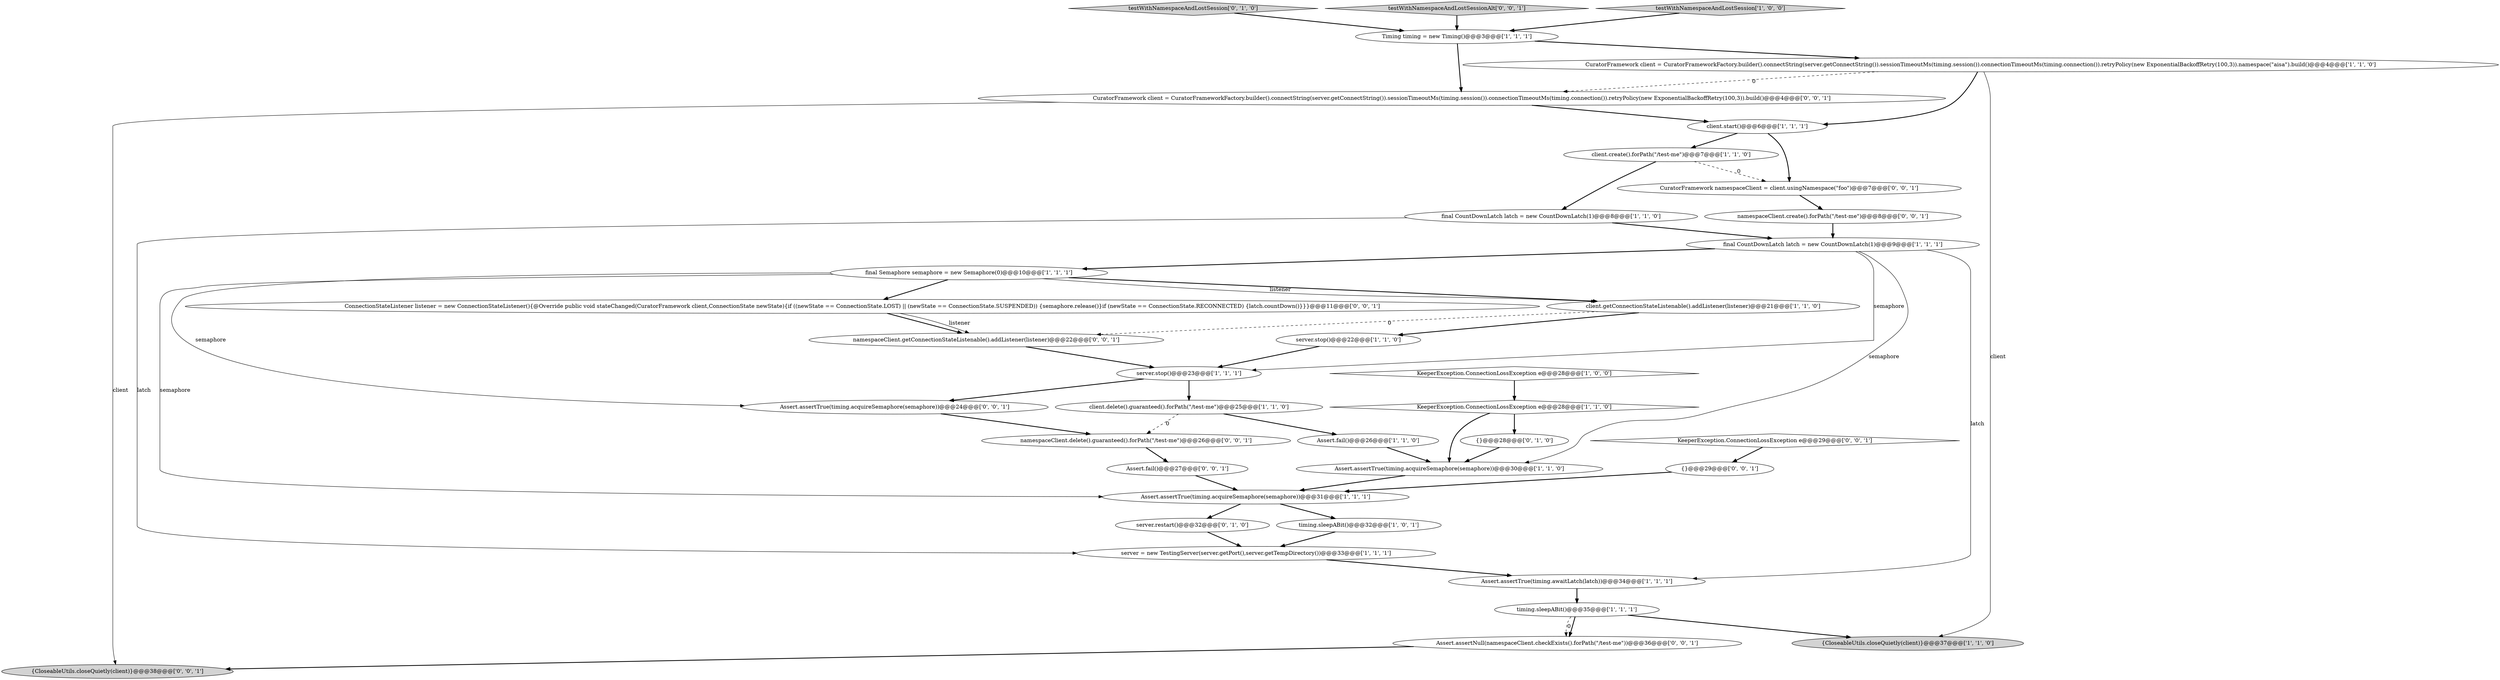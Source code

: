 digraph {
24 [style = filled, label = "server.restart()@@@32@@@['0', '1', '0']", fillcolor = white, shape = ellipse image = "AAA0AAABBB2BBB"];
10 [style = filled, label = "Assert.fail()@@@26@@@['1', '1', '0']", fillcolor = white, shape = ellipse image = "AAA0AAABBB1BBB"];
9 [style = filled, label = "client.getConnectionStateListenable().addListener(listener)@@@21@@@['1', '1', '0']", fillcolor = white, shape = ellipse image = "AAA0AAABBB1BBB"];
19 [style = filled, label = "Timing timing = new Timing()@@@3@@@['1', '1', '1']", fillcolor = white, shape = ellipse image = "AAA0AAABBB1BBB"];
23 [style = filled, label = "testWithNamespaceAndLostSession['0', '1', '0']", fillcolor = lightgray, shape = diamond image = "AAA0AAABBB2BBB"];
7 [style = filled, label = "final CountDownLatch latch = new CountDownLatch(1)@@@9@@@['1', '1', '1']", fillcolor = white, shape = ellipse image = "AAA0AAABBB1BBB"];
27 [style = filled, label = "CuratorFramework namespaceClient = client.usingNamespace(\"foo\")@@@7@@@['0', '0', '1']", fillcolor = white, shape = ellipse image = "AAA0AAABBB3BBB"];
16 [style = filled, label = "server.stop()@@@23@@@['1', '1', '1']", fillcolor = white, shape = ellipse image = "AAA0AAABBB1BBB"];
21 [style = filled, label = "server.stop()@@@22@@@['1', '1', '0']", fillcolor = white, shape = ellipse image = "AAA0AAABBB1BBB"];
28 [style = filled, label = "{CloseableUtils.closeQuietly(client)}@@@38@@@['0', '0', '1']", fillcolor = lightgray, shape = ellipse image = "AAA0AAABBB3BBB"];
15 [style = filled, label = "client.delete().guaranteed().forPath(\"/test-me\")@@@25@@@['1', '1', '0']", fillcolor = white, shape = ellipse image = "AAA0AAABBB1BBB"];
1 [style = filled, label = "Assert.assertTrue(timing.acquireSemaphore(semaphore))@@@30@@@['1', '1', '0']", fillcolor = white, shape = ellipse image = "AAA0AAABBB1BBB"];
33 [style = filled, label = "Assert.assertNull(namespaceClient.checkExists().forPath(\"/test-me\"))@@@36@@@['0', '0', '1']", fillcolor = white, shape = ellipse image = "AAA0AAABBB3BBB"];
2 [style = filled, label = "Assert.assertTrue(timing.awaitLatch(latch))@@@34@@@['1', '1', '1']", fillcolor = white, shape = ellipse image = "AAA0AAABBB1BBB"];
22 [style = filled, label = "{}@@@28@@@['0', '1', '0']", fillcolor = white, shape = ellipse image = "AAA0AAABBB2BBB"];
5 [style = filled, label = "CuratorFramework client = CuratorFrameworkFactory.builder().connectString(server.getConnectString()).sessionTimeoutMs(timing.session()).connectionTimeoutMs(timing.connection()).retryPolicy(new ExponentialBackoffRetry(100,3)).namespace(\"aisa\").build()@@@4@@@['1', '1', '0']", fillcolor = white, shape = ellipse image = "AAA0AAABBB1BBB"];
3 [style = filled, label = "server = new TestingServer(server.getPort(),server.getTempDirectory())@@@33@@@['1', '1', '1']", fillcolor = white, shape = ellipse image = "AAA0AAABBB1BBB"];
13 [style = filled, label = "KeeperException.ConnectionLossException e@@@28@@@['1', '0', '0']", fillcolor = white, shape = diamond image = "AAA0AAABBB1BBB"];
0 [style = filled, label = "client.start()@@@6@@@['1', '1', '1']", fillcolor = white, shape = ellipse image = "AAA0AAABBB1BBB"];
14 [style = filled, label = "timing.sleepABit()@@@32@@@['1', '0', '1']", fillcolor = white, shape = ellipse image = "AAA0AAABBB1BBB"];
26 [style = filled, label = "CuratorFramework client = CuratorFrameworkFactory.builder().connectString(server.getConnectString()).sessionTimeoutMs(timing.session()).connectionTimeoutMs(timing.connection()).retryPolicy(new ExponentialBackoffRetry(100,3)).build()@@@4@@@['0', '0', '1']", fillcolor = white, shape = ellipse image = "AAA0AAABBB3BBB"];
31 [style = filled, label = "namespaceClient.create().forPath(\"/test-me\")@@@8@@@['0', '0', '1']", fillcolor = white, shape = ellipse image = "AAA0AAABBB3BBB"];
32 [style = filled, label = "Assert.assertTrue(timing.acquireSemaphore(semaphore))@@@24@@@['0', '0', '1']", fillcolor = white, shape = ellipse image = "AAA0AAABBB3BBB"];
37 [style = filled, label = "namespaceClient.delete().guaranteed().forPath(\"/test-me\")@@@26@@@['0', '0', '1']", fillcolor = white, shape = ellipse image = "AAA0AAABBB3BBB"];
34 [style = filled, label = "KeeperException.ConnectionLossException e@@@29@@@['0', '0', '1']", fillcolor = white, shape = diamond image = "AAA0AAABBB3BBB"];
35 [style = filled, label = "{}@@@29@@@['0', '0', '1']", fillcolor = white, shape = ellipse image = "AAA0AAABBB3BBB"];
4 [style = filled, label = "{CloseableUtils.closeQuietly(client)}@@@37@@@['1', '1', '0']", fillcolor = lightgray, shape = ellipse image = "AAA0AAABBB1BBB"];
36 [style = filled, label = "testWithNamespaceAndLostSessionAlt['0', '0', '1']", fillcolor = lightgray, shape = diamond image = "AAA0AAABBB3BBB"];
8 [style = filled, label = "timing.sleepABit()@@@35@@@['1', '1', '1']", fillcolor = white, shape = ellipse image = "AAA0AAABBB1BBB"];
12 [style = filled, label = "client.create().forPath(\"/test-me\")@@@7@@@['1', '1', '0']", fillcolor = white, shape = ellipse image = "AAA0AAABBB1BBB"];
29 [style = filled, label = "Assert.fail()@@@27@@@['0', '0', '1']", fillcolor = white, shape = ellipse image = "AAA0AAABBB3BBB"];
20 [style = filled, label = "Assert.assertTrue(timing.acquireSemaphore(semaphore))@@@31@@@['1', '1', '1']", fillcolor = white, shape = ellipse image = "AAA0AAABBB1BBB"];
6 [style = filled, label = "final CountDownLatch latch = new CountDownLatch(1)@@@8@@@['1', '1', '0']", fillcolor = white, shape = ellipse image = "AAA0AAABBB1BBB"];
18 [style = filled, label = "KeeperException.ConnectionLossException e@@@28@@@['1', '1', '0']", fillcolor = white, shape = diamond image = "AAA0AAABBB1BBB"];
25 [style = filled, label = "ConnectionStateListener listener = new ConnectionStateListener(){@Override public void stateChanged(CuratorFramework client,ConnectionState newState){if ((newState == ConnectionState.LOST) || (newState == ConnectionState.SUSPENDED)) {semaphore.release()}if (newState == ConnectionState.RECONNECTED) {latch.countDown()}}}@@@11@@@['0', '0', '1']", fillcolor = white, shape = ellipse image = "AAA0AAABBB3BBB"];
11 [style = filled, label = "testWithNamespaceAndLostSession['1', '0', '0']", fillcolor = lightgray, shape = diamond image = "AAA0AAABBB1BBB"];
30 [style = filled, label = "namespaceClient.getConnectionStateListenable().addListener(listener)@@@22@@@['0', '0', '1']", fillcolor = white, shape = ellipse image = "AAA0AAABBB3BBB"];
17 [style = filled, label = "final Semaphore semaphore = new Semaphore(0)@@@10@@@['1', '1', '1']", fillcolor = white, shape = ellipse image = "AAA0AAABBB1BBB"];
14->3 [style = bold, label=""];
16->15 [style = bold, label=""];
17->25 [style = bold, label=""];
8->33 [style = bold, label=""];
15->10 [style = bold, label=""];
7->17 [style = bold, label=""];
32->37 [style = bold, label=""];
5->26 [style = dashed, label="0"];
35->20 [style = bold, label=""];
0->27 [style = bold, label=""];
7->2 [style = solid, label="latch"];
15->37 [style = dashed, label="0"];
25->30 [style = bold, label=""];
8->33 [style = dashed, label="0"];
17->9 [style = bold, label=""];
0->12 [style = bold, label=""];
33->28 [style = bold, label=""];
5->4 [style = solid, label="client"];
37->29 [style = bold, label=""];
1->20 [style = bold, label=""];
27->31 [style = bold, label=""];
20->14 [style = bold, label=""];
16->32 [style = bold, label=""];
17->32 [style = solid, label="semaphore"];
25->30 [style = solid, label="listener"];
17->20 [style = solid, label="semaphore"];
11->19 [style = bold, label=""];
12->6 [style = bold, label=""];
31->7 [style = bold, label=""];
19->5 [style = bold, label=""];
6->3 [style = solid, label="latch"];
29->20 [style = bold, label=""];
26->0 [style = bold, label=""];
7->1 [style = solid, label="semaphore"];
18->22 [style = bold, label=""];
17->9 [style = solid, label="listener"];
3->2 [style = bold, label=""];
5->0 [style = bold, label=""];
18->1 [style = bold, label=""];
19->26 [style = bold, label=""];
23->19 [style = bold, label=""];
12->27 [style = dashed, label="0"];
9->21 [style = bold, label=""];
21->16 [style = bold, label=""];
7->16 [style = solid, label="semaphore"];
26->28 [style = solid, label="client"];
22->1 [style = bold, label=""];
8->4 [style = bold, label=""];
34->35 [style = bold, label=""];
6->7 [style = bold, label=""];
20->24 [style = bold, label=""];
10->1 [style = bold, label=""];
30->16 [style = bold, label=""];
36->19 [style = bold, label=""];
24->3 [style = bold, label=""];
9->30 [style = dashed, label="0"];
13->18 [style = bold, label=""];
2->8 [style = bold, label=""];
}
